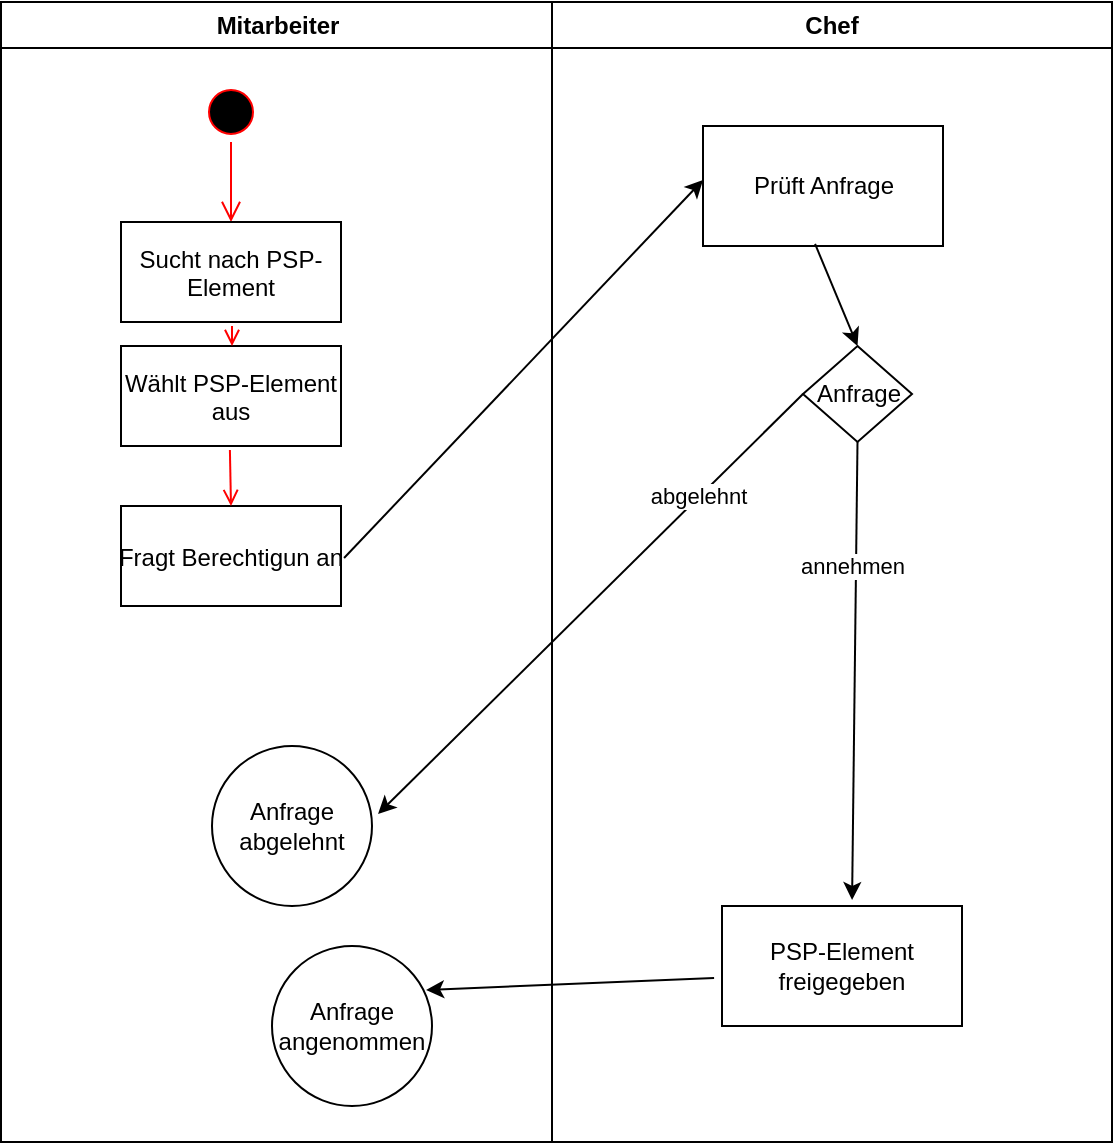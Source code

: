 <mxfile version="20.6.0" type="github">
  <diagram name="Page-1" id="e7e014a7-5840-1c2e-5031-d8a46d1fe8dd">
    <mxGraphModel dx="1038" dy="564" grid="1" gridSize="10" guides="1" tooltips="1" connect="1" arrows="1" fold="1" page="1" pageScale="1" pageWidth="1169" pageHeight="826" background="none" math="0" shadow="0">
      <root>
        <mxCell id="0" />
        <mxCell id="1" parent="0" />
        <mxCell id="2" value="Mitarbeiter" style="swimlane;whiteSpace=wrap" parent="1" vertex="1">
          <mxGeometry x="164.5" y="128" width="275.5" height="570" as="geometry" />
        </mxCell>
        <mxCell id="5" value="" style="ellipse;shape=startState;fillColor=#000000;strokeColor=#ff0000;" parent="2" vertex="1">
          <mxGeometry x="100" y="40" width="30" height="30" as="geometry" />
        </mxCell>
        <mxCell id="6" value="" style="edgeStyle=elbowEdgeStyle;elbow=horizontal;verticalAlign=bottom;endArrow=open;endSize=8;strokeColor=#FF0000;endFill=1;rounded=0" parent="2" source="5" target="7" edge="1">
          <mxGeometry x="100" y="40" as="geometry">
            <mxPoint x="115" y="110" as="targetPoint" />
          </mxGeometry>
        </mxCell>
        <mxCell id="7" value="Sucht nach PSP-&#xa;Element" style="" parent="2" vertex="1">
          <mxGeometry x="60" y="110" width="110" height="50" as="geometry" />
        </mxCell>
        <mxCell id="8" value="Wählt PSP-Element&#xa;aus" style="" parent="2" vertex="1">
          <mxGeometry x="60" y="172" width="110" height="50" as="geometry" />
        </mxCell>
        <mxCell id="9" value="" style="endArrow=open;strokeColor=#FF0000;endFill=1;rounded=0" parent="2" edge="1">
          <mxGeometry relative="1" as="geometry">
            <mxPoint x="115.5" y="162" as="sourcePoint" />
            <mxPoint x="115.5" y="172" as="targetPoint" />
          </mxGeometry>
        </mxCell>
        <mxCell id="10" value="Fragt Berechtigun an" style="" parent="2" vertex="1">
          <mxGeometry x="60" y="252" width="110" height="50" as="geometry" />
        </mxCell>
        <mxCell id="11" value="" style="endArrow=open;strokeColor=#FF0000;endFill=1;rounded=0;entryX=0.5;entryY=0;entryDx=0;entryDy=0;entryPerimeter=0;exitX=0.495;exitY=1.04;exitDx=0;exitDy=0;exitPerimeter=0;" parent="2" source="8" target="10" edge="1">
          <mxGeometry relative="1" as="geometry">
            <mxPoint x="175.5" y="244" as="sourcePoint" />
          </mxGeometry>
        </mxCell>
        <mxCell id="048lDmPZXvGte442reA_-51" value="Anfrage angenommen" style="ellipse;whiteSpace=wrap;html=1;aspect=fixed;" vertex="1" parent="2">
          <mxGeometry x="135.5" y="472" width="80" height="80" as="geometry" />
        </mxCell>
        <mxCell id="048lDmPZXvGte442reA_-54" value="Anfrage abgelehnt" style="ellipse;whiteSpace=wrap;html=1;aspect=fixed;" vertex="1" parent="2">
          <mxGeometry x="105.5" y="372" width="80" height="80" as="geometry" />
        </mxCell>
        <mxCell id="3" value="Chef" style="swimlane;whiteSpace=wrap" parent="1" vertex="1">
          <mxGeometry x="440" y="128" width="280" height="570" as="geometry" />
        </mxCell>
        <mxCell id="048lDmPZXvGte442reA_-41" value="Prüft Anfrage" style="rounded=0;whiteSpace=wrap;html=1;" vertex="1" parent="3">
          <mxGeometry x="75.5" y="62" width="120" height="60" as="geometry" />
        </mxCell>
        <mxCell id="048lDmPZXvGte442reA_-43" value="Anfrage" style="rhombus;whiteSpace=wrap;html=1;" vertex="1" parent="3">
          <mxGeometry x="125.5" y="172" width="54.5" height="48" as="geometry" />
        </mxCell>
        <mxCell id="048lDmPZXvGte442reA_-44" value="" style="endArrow=classic;html=1;rounded=0;entryX=0.5;entryY=0;entryDx=0;entryDy=0;exitX=0.467;exitY=0.983;exitDx=0;exitDy=0;exitPerimeter=0;" edge="1" parent="3" source="048lDmPZXvGte442reA_-41" target="048lDmPZXvGte442reA_-43">
          <mxGeometry width="50" height="50" relative="1" as="geometry">
            <mxPoint x="55.5" y="312" as="sourcePoint" />
            <mxPoint x="105.5" y="262" as="targetPoint" />
          </mxGeometry>
        </mxCell>
        <mxCell id="048lDmPZXvGte442reA_-45" value="PSP-Element freigegeben" style="rounded=0;whiteSpace=wrap;html=1;" vertex="1" parent="3">
          <mxGeometry x="85" y="452" width="120" height="60" as="geometry" />
        </mxCell>
        <mxCell id="048lDmPZXvGte442reA_-49" value="" style="endArrow=classic;html=1;rounded=0;entryX=0.542;entryY=-0.05;entryDx=0;entryDy=0;entryPerimeter=0;exitX=0.5;exitY=1;exitDx=0;exitDy=0;" edge="1" parent="3" source="048lDmPZXvGte442reA_-43" target="048lDmPZXvGte442reA_-45">
          <mxGeometry width="50" height="50" relative="1" as="geometry">
            <mxPoint x="55.5" y="312" as="sourcePoint" />
            <mxPoint x="105.5" y="262" as="targetPoint" />
          </mxGeometry>
        </mxCell>
        <mxCell id="048lDmPZXvGte442reA_-50" value="&lt;div&gt;annehmen&lt;/div&gt;" style="edgeLabel;html=1;align=center;verticalAlign=middle;resizable=0;points=[];" vertex="1" connectable="0" parent="048lDmPZXvGte442reA_-49">
          <mxGeometry x="-0.46" y="-2" relative="1" as="geometry">
            <mxPoint as="offset" />
          </mxGeometry>
        </mxCell>
        <mxCell id="048lDmPZXvGte442reA_-42" value="" style="endArrow=classic;html=1;rounded=0;entryX=0;entryY=0.45;entryDx=0;entryDy=0;entryPerimeter=0;exitX=1.014;exitY=0.52;exitDx=0;exitDy=0;exitPerimeter=0;" edge="1" parent="1" source="10" target="048lDmPZXvGte442reA_-41">
          <mxGeometry width="50" height="50" relative="1" as="geometry">
            <mxPoint x="340" y="402" as="sourcePoint" />
            <mxPoint x="520" y="470" as="targetPoint" />
          </mxGeometry>
        </mxCell>
        <mxCell id="048lDmPZXvGte442reA_-47" value="" style="endArrow=classic;html=1;rounded=0;entryX=1.038;entryY=0.425;entryDx=0;entryDy=0;entryPerimeter=0;exitX=0;exitY=0.5;exitDx=0;exitDy=0;" edge="1" parent="1" source="048lDmPZXvGte442reA_-43" target="048lDmPZXvGte442reA_-54">
          <mxGeometry width="50" height="50" relative="1" as="geometry">
            <mxPoint x="500" y="440" as="sourcePoint" />
            <mxPoint x="362.25" y="560" as="targetPoint" />
          </mxGeometry>
        </mxCell>
        <mxCell id="048lDmPZXvGte442reA_-48" value="abgelehnt" style="edgeLabel;html=1;align=center;verticalAlign=middle;resizable=0;points=[];" vertex="1" connectable="0" parent="048lDmPZXvGte442reA_-47">
          <mxGeometry x="-0.513" y="-1" relative="1" as="geometry">
            <mxPoint as="offset" />
          </mxGeometry>
        </mxCell>
        <mxCell id="048lDmPZXvGte442reA_-52" value="" style="endArrow=classic;html=1;rounded=0;exitX=-0.033;exitY=0.6;exitDx=0;exitDy=0;exitPerimeter=0;entryX=0.963;entryY=0.275;entryDx=0;entryDy=0;entryPerimeter=0;" edge="1" parent="1" source="048lDmPZXvGte442reA_-45" target="048lDmPZXvGte442reA_-51">
          <mxGeometry width="50" height="50" relative="1" as="geometry">
            <mxPoint x="500" y="440" as="sourcePoint" />
            <mxPoint x="550" y="390" as="targetPoint" />
          </mxGeometry>
        </mxCell>
      </root>
    </mxGraphModel>
  </diagram>
</mxfile>
